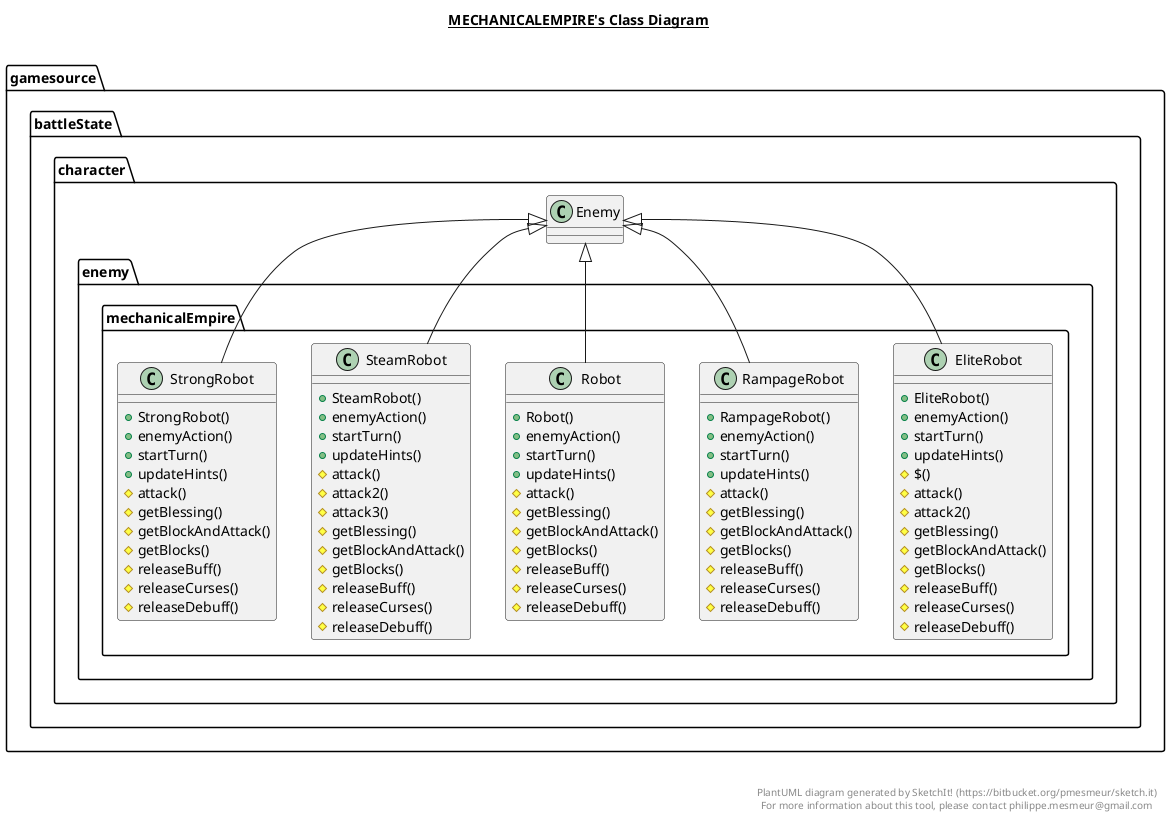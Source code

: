 @startuml

title __MECHANICALEMPIRE's Class Diagram__\n

  namespace gamesource {
    namespace battleState.character {
      namespace enemy.mechanicalEmpire {
        class gamesource.battleState.character.enemy.mechanicalEmpire.EliteRobot {
            + EliteRobot()
            + enemyAction()
            + startTurn()
            + updateHints()
            # $()
            # attack()
            # attack2()
            # getBlessing()
            # getBlockAndAttack()
            # getBlocks()
            # releaseBuff()
            # releaseCurses()
            # releaseDebuff()
        }
      }
    }
  }
  

  namespace gamesource {
    namespace battleState.character {
      namespace enemy.mechanicalEmpire {
        class gamesource.battleState.character.enemy.mechanicalEmpire.RampageRobot {
            + RampageRobot()
            + enemyAction()
            + startTurn()
            + updateHints()
            # attack()
            # getBlessing()
            # getBlockAndAttack()
            # getBlocks()
            # releaseBuff()
            # releaseCurses()
            # releaseDebuff()
        }
      }
    }
  }
  

  namespace gamesource {
    namespace battleState.character {
      namespace enemy.mechanicalEmpire {
        class gamesource.battleState.character.enemy.mechanicalEmpire.Robot {
            + Robot()
            + enemyAction()
            + startTurn()
            + updateHints()
            # attack()
            # getBlessing()
            # getBlockAndAttack()
            # getBlocks()
            # releaseBuff()
            # releaseCurses()
            # releaseDebuff()
        }
      }
    }
  }
  

  namespace gamesource {
    namespace battleState.character {
      namespace enemy.mechanicalEmpire {
        class gamesource.battleState.character.enemy.mechanicalEmpire.SteamRobot {
            + SteamRobot()
            + enemyAction()
            + startTurn()
            + updateHints()
            # attack()
            # attack2()
            # attack3()
            # getBlessing()
            # getBlockAndAttack()
            # getBlocks()
            # releaseBuff()
            # releaseCurses()
            # releaseDebuff()
        }
      }
    }
  }
  

  namespace gamesource {
    namespace battleState.character {
      namespace enemy.mechanicalEmpire {
        class gamesource.battleState.character.enemy.mechanicalEmpire.StrongRobot {
            + StrongRobot()
            + enemyAction()
            + startTurn()
            + updateHints()
            # attack()
            # getBlessing()
            # getBlockAndAttack()
            # getBlocks()
            # releaseBuff()
            # releaseCurses()
            # releaseDebuff()
        }
      }
    }
  }
  

  gamesource.battleState.character.enemy.mechanicalEmpire.EliteRobot -up-|> gamesource.battleState.character.Enemy
  gamesource.battleState.character.enemy.mechanicalEmpire.RampageRobot -up-|> gamesource.battleState.character.Enemy
  gamesource.battleState.character.enemy.mechanicalEmpire.Robot -up-|> gamesource.battleState.character.Enemy
  gamesource.battleState.character.enemy.mechanicalEmpire.SteamRobot -up-|> gamesource.battleState.character.Enemy
  gamesource.battleState.character.enemy.mechanicalEmpire.StrongRobot -up-|> gamesource.battleState.character.Enemy


right footer


PlantUML diagram generated by SketchIt! (https://bitbucket.org/pmesmeur/sketch.it)
For more information about this tool, please contact philippe.mesmeur@gmail.com
endfooter

@enduml
